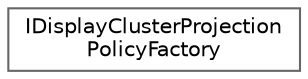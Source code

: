 digraph "Graphical Class Hierarchy"
{
 // INTERACTIVE_SVG=YES
 // LATEX_PDF_SIZE
  bgcolor="transparent";
  edge [fontname=Helvetica,fontsize=10,labelfontname=Helvetica,labelfontsize=10];
  node [fontname=Helvetica,fontsize=10,shape=box,height=0.2,width=0.4];
  rankdir="LR";
  Node0 [id="Node000000",label="IDisplayClusterProjection\lPolicyFactory",height=0.2,width=0.4,color="grey40", fillcolor="white", style="filled",URL="$d5/d0a/classIDisplayClusterProjectionPolicyFactory.html",tooltip="nDisplay projection policy factory interface"];
}
